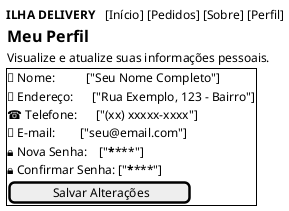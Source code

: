 @startsalt Perfil
{

{T
  | **ILHA DELIVERY**         | [Início] [Pedidos] [Sobre] [Perfil] |
}

{
  = Meu Perfil 
  Visualize e atualize suas informações pessoais.
}

{+
  🙍 Nome:          ["Seu Nome Completo"]
  📍 Endereço:      ["Rua Exemplo, 123 - Bairro"]
  ☎️ Telefone:      ["(xx) xxxxx-xxxx"]
  📧 E-mail:        ["seu@email.com"]
  🔒 Nova Senha:    ["********"]
  🔒 Confirmar Senha: ["********"]

  [ <&content-save> Salvar Alterações ]
}
}
@endsalt
